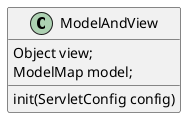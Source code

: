 @startuml
'https://plantuml.com/sequence-diagram

class ModelAndView {
    Object view;
    ModelMap model;

    init(ServletConfig config)
}


@enduml